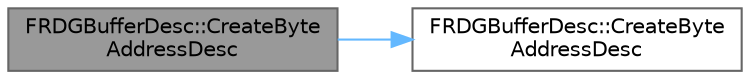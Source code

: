 digraph "FRDGBufferDesc::CreateByteAddressDesc"
{
 // INTERACTIVE_SVG=YES
 // LATEX_PDF_SIZE
  bgcolor="transparent";
  edge [fontname=Helvetica,fontsize=10,labelfontname=Helvetica,labelfontsize=10];
  node [fontname=Helvetica,fontsize=10,shape=box,height=0.2,width=0.4];
  rankdir="LR";
  Node1 [id="Node000001",label="FRDGBufferDesc::CreateByte\lAddressDesc",height=0.2,width=0.4,color="gray40", fillcolor="grey60", style="filled", fontcolor="black",tooltip=" "];
  Node1 -> Node2 [id="edge1_Node000001_Node000002",color="steelblue1",style="solid",tooltip=" "];
  Node2 [id="Node000002",label="FRDGBufferDesc::CreateByte\lAddressDesc",height=0.2,width=0.4,color="grey40", fillcolor="white", style="filled",URL="$da/da2/structFRDGBufferDesc.html#a52925a0d2dea0a818a180185a37e4c92",tooltip=" "];
}

